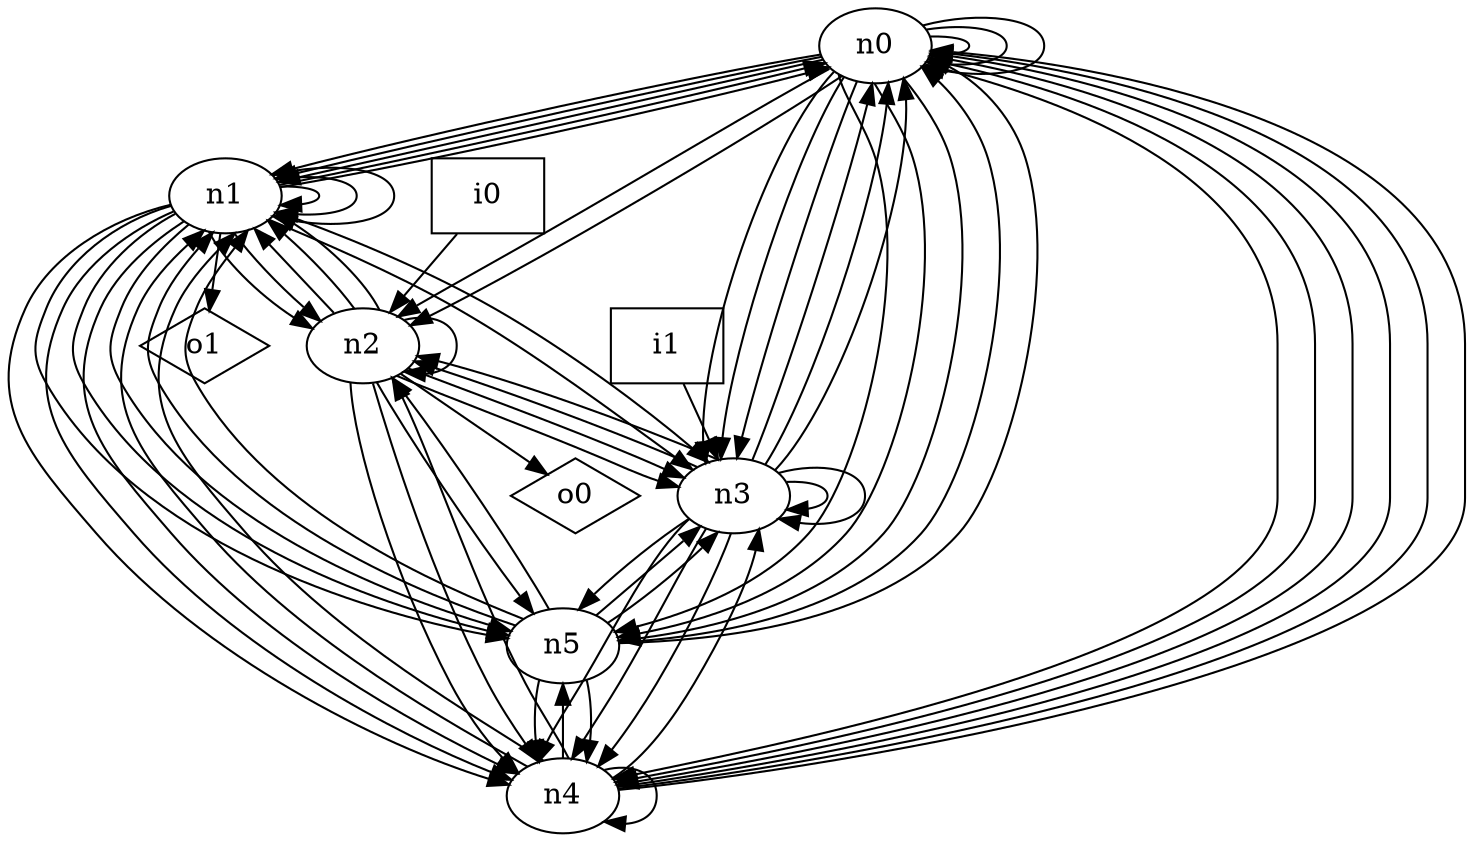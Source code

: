 digraph G {
n0 [label="n0"];
n1 [label="n1"];
n2 [label="n2"];
n3 [label="n3"];
n4 [label="n4"];
n5 [label="n5"];
n6 [label="i0",shape="box"];
n7 [label="i1",shape="box"];
n8 [label="o0",shape="diamond"];
n9 [label="o1",shape="diamond"];
n0 -> n0
n0 -> n0
n0 -> n0
n0 -> n1
n0 -> n1
n0 -> n1
n0 -> n2
n0 -> n2
n0 -> n3
n0 -> n3
n0 -> n3
n0 -> n4
n0 -> n4
n0 -> n4
n0 -> n5
n0 -> n5
n0 -> n5
n1 -> n0
n1 -> n0
n1 -> n1
n1 -> n1
n1 -> n1
n1 -> n2
n1 -> n2
n1 -> n3
n1 -> n3
n1 -> n4
n1 -> n4
n1 -> n4
n1 -> n5
n1 -> n5
n1 -> n5
n1 -> n9
n2 -> n1
n2 -> n1
n2 -> n1
n2 -> n2
n2 -> n3
n2 -> n3
n2 -> n4
n2 -> n4
n2 -> n5
n2 -> n8
n3 -> n0
n3 -> n0
n3 -> n0
n3 -> n2
n3 -> n2
n3 -> n3
n3 -> n3
n3 -> n4
n3 -> n4
n3 -> n4
n3 -> n5
n4 -> n0
n4 -> n0
n4 -> n0
n4 -> n1
n4 -> n1
n4 -> n2
n4 -> n3
n4 -> n4
n4 -> n5
n5 -> n0
n5 -> n0
n5 -> n1
n5 -> n1
n5 -> n2
n5 -> n3
n5 -> n3
n5 -> n4
n5 -> n4
n6 -> n2
n7 -> n3
}